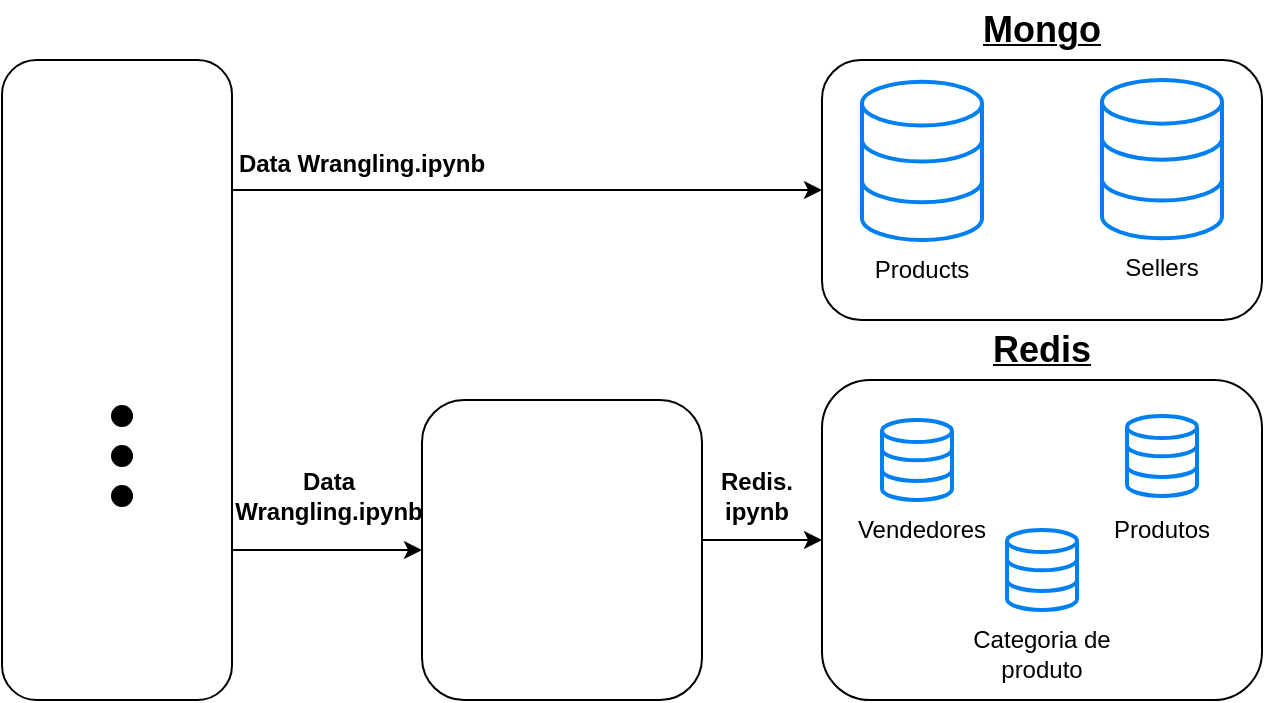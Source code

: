 <mxfile version="15.7.3" type="device"><diagram id="VkyG5TwRncsomFlQLA0_" name="Página-1"><mxGraphModel dx="1108" dy="593" grid="1" gridSize="10" guides="1" tooltips="1" connect="1" arrows="1" fold="1" page="1" pageScale="1" pageWidth="827" pageHeight="1169" math="0" shadow="0"><root><mxCell id="0"/><mxCell id="1" parent="0"/><mxCell id="-F7sBYtnYI9FAH3hp0U5-27" value="" style="edgeStyle=orthogonalEdgeStyle;rounded=0;orthogonalLoop=1;jettySize=auto;html=1;" parent="1" source="-F7sBYtnYI9FAH3hp0U5-26" target="-F7sBYtnYI9FAH3hp0U5-16" edge="1"><mxGeometry relative="1" as="geometry"><Array as="points"><mxPoint x="400" y="480"/><mxPoint x="400" y="480"/></Array></mxGeometry></mxCell><mxCell id="-F7sBYtnYI9FAH3hp0U5-26" value="" style="rounded=1;whiteSpace=wrap;html=1;strokeColor=#000000;fillColor=#FFFFFF;" parent="1" vertex="1"><mxGeometry x="230" y="410" width="140" height="150" as="geometry"/></mxCell><mxCell id="-F7sBYtnYI9FAH3hp0U5-19" style="edgeStyle=orthogonalEdgeStyle;rounded=0;orthogonalLoop=1;jettySize=auto;html=1;entryX=0;entryY=0.5;entryDx=0;entryDy=0;" parent="1" source="-F7sBYtnYI9FAH3hp0U5-14" target="-F7sBYtnYI9FAH3hp0U5-15" edge="1"><mxGeometry relative="1" as="geometry"><Array as="points"><mxPoint x="230" y="305"/><mxPoint x="230" y="305"/></Array></mxGeometry></mxCell><mxCell id="-F7sBYtnYI9FAH3hp0U5-20" style="edgeStyle=orthogonalEdgeStyle;rounded=0;orthogonalLoop=1;jettySize=auto;html=1;entryX=0;entryY=0.5;entryDx=0;entryDy=0;" parent="1" source="-F7sBYtnYI9FAH3hp0U5-14" target="-F7sBYtnYI9FAH3hp0U5-26" edge="1"><mxGeometry relative="1" as="geometry"><mxPoint x="200" y="480" as="targetPoint"/><Array as="points"><mxPoint x="190" y="485"/><mxPoint x="190" y="485"/></Array></mxGeometry></mxCell><mxCell id="-F7sBYtnYI9FAH3hp0U5-14" value="" style="rounded=1;whiteSpace=wrap;html=1;strokeColor=#000000;fillColor=#FFFFFF;" parent="1" vertex="1"><mxGeometry x="20" y="240" width="115" height="320" as="geometry"/></mxCell><mxCell id="-F7sBYtnYI9FAH3hp0U5-8" value="" style="shape=image;verticalLabelPosition=bottom;labelBackgroundColor=#ffffff;verticalAlign=top;aspect=fixed;imageAspect=0;image=https://cdn2.iconfinder.com/data/icons/flat-file-types-1-1/300/icon_file-CSV_plano-512.png;" parent="1" vertex="1"><mxGeometry x="45" y="250" width="57" height="57" as="geometry"/></mxCell><mxCell id="-F7sBYtnYI9FAH3hp0U5-9" value="" style="shape=image;verticalLabelPosition=bottom;labelBackgroundColor=#ffffff;verticalAlign=top;aspect=fixed;imageAspect=0;image=https://cdn2.iconfinder.com/data/icons/flat-file-types-1-1/300/icon_file-CSV_plano-512.png;" parent="1" vertex="1"><mxGeometry x="45" y="330" width="57" height="57" as="geometry"/></mxCell><mxCell id="-F7sBYtnYI9FAH3hp0U5-10" value="" style="shape=image;verticalLabelPosition=bottom;labelBackgroundColor=#ffffff;verticalAlign=top;aspect=fixed;imageAspect=0;image=https://cdn2.iconfinder.com/data/icons/flat-file-types-1-1/300/icon_file-CSV_plano-512.png;" parent="1" vertex="1"><mxGeometry x="45" y="490" width="57" height="57" as="geometry"/></mxCell><mxCell id="-F7sBYtnYI9FAH3hp0U5-11" value="" style="shape=ellipse;fillColor=#000000;strokeColor=#000000;html=1;sketch=0;" parent="1" vertex="1"><mxGeometry x="75" y="413" width="10" height="10" as="geometry"/></mxCell><mxCell id="-F7sBYtnYI9FAH3hp0U5-12" value="" style="shape=ellipse;fillColor=#000000;strokeColor=#000000;html=1;sketch=0;" parent="1" vertex="1"><mxGeometry x="75" y="433" width="10" height="10" as="geometry"/></mxCell><mxCell id="-F7sBYtnYI9FAH3hp0U5-13" value="" style="shape=ellipse;fillColor=#000000;strokeColor=#000000;html=1;sketch=0;" parent="1" vertex="1"><mxGeometry x="75" y="453" width="10" height="10" as="geometry"/></mxCell><mxCell id="-F7sBYtnYI9FAH3hp0U5-15" value="" style="rounded=1;whiteSpace=wrap;html=1;strokeColor=#000000;fillColor=#FFFFFF;" parent="1" vertex="1"><mxGeometry x="430" y="240" width="220" height="130" as="geometry"/></mxCell><mxCell id="-F7sBYtnYI9FAH3hp0U5-16" value="" style="rounded=1;whiteSpace=wrap;html=1;strokeColor=#000000;fillColor=#FFFFFF;" parent="1" vertex="1"><mxGeometry x="430" y="400" width="220" height="160" as="geometry"/></mxCell><mxCell id="-F7sBYtnYI9FAH3hp0U5-17" value="" style="html=1;verticalLabelPosition=bottom;align=center;labelBackgroundColor=#ffffff;verticalAlign=top;strokeWidth=2;strokeColor=#0080F0;shadow=0;dashed=0;shape=mxgraph.ios7.icons.data;fillColor=#FFFFFF;" parent="1" vertex="1"><mxGeometry x="450" y="250.9" width="60" height="79.1" as="geometry"/></mxCell><mxCell id="-F7sBYtnYI9FAH3hp0U5-18" value="" style="html=1;verticalLabelPosition=bottom;align=center;labelBackgroundColor=#ffffff;verticalAlign=top;strokeWidth=2;strokeColor=#0080F0;shadow=0;dashed=0;shape=mxgraph.ios7.icons.data;fillColor=#FFFFFF;" parent="1" vertex="1"><mxGeometry x="570" y="250" width="60" height="79.1" as="geometry"/></mxCell><mxCell id="-F7sBYtnYI9FAH3hp0U5-23" value="" style="shape=image;verticalLabelPosition=bottom;labelBackgroundColor=#ffffff;verticalAlign=top;aspect=fixed;imageAspect=0;image=https://cdn-icons-png.flaticon.com/512/136/136443.png;" parent="1" vertex="1"><mxGeometry x="240" y="460" width="55" height="55" as="geometry"/></mxCell><mxCell id="-F7sBYtnYI9FAH3hp0U5-24" value="" style="shape=image;verticalLabelPosition=bottom;labelBackgroundColor=#ffffff;verticalAlign=top;aspect=fixed;imageAspect=0;image=https://cdn-icons-png.flaticon.com/512/136/136443.png;" parent="1" vertex="1"><mxGeometry x="300" y="423" width="55" height="55" as="geometry"/></mxCell><mxCell id="-F7sBYtnYI9FAH3hp0U5-25" value="" style="shape=image;verticalLabelPosition=bottom;labelBackgroundColor=#ffffff;verticalAlign=top;aspect=fixed;imageAspect=0;image=https://cdn-icons-png.flaticon.com/512/136/136443.png;" parent="1" vertex="1"><mxGeometry x="300" y="496.5" width="55" height="55" as="geometry"/></mxCell><mxCell id="-F7sBYtnYI9FAH3hp0U5-29" value="" style="html=1;verticalLabelPosition=bottom;align=center;labelBackgroundColor=#ffffff;verticalAlign=top;strokeWidth=2;strokeColor=#0080F0;shadow=0;dashed=0;shape=mxgraph.ios7.icons.data;fillColor=#FFFFFF;" parent="1" vertex="1"><mxGeometry x="460" y="420" width="35" height="40" as="geometry"/></mxCell><mxCell id="-F7sBYtnYI9FAH3hp0U5-32" value="Products" style="text;html=1;strokeColor=none;fillColor=none;align=center;verticalAlign=middle;whiteSpace=wrap;rounded=0;" parent="1" vertex="1"><mxGeometry x="450" y="330" width="60" height="30" as="geometry"/></mxCell><mxCell id="-F7sBYtnYI9FAH3hp0U5-33" value="Sellers" style="text;html=1;strokeColor=none;fillColor=none;align=center;verticalAlign=middle;whiteSpace=wrap;rounded=0;" parent="1" vertex="1"><mxGeometry x="570" y="329.1" width="60" height="30" as="geometry"/></mxCell><mxCell id="-F7sBYtnYI9FAH3hp0U5-34" value="&lt;b&gt;Data Wrangling.ipynb&lt;/b&gt;" style="text;html=1;strokeColor=none;fillColor=none;align=center;verticalAlign=middle;whiteSpace=wrap;rounded=0;" parent="1" vertex="1"><mxGeometry x="135" y="277" width="130" height="30" as="geometry"/></mxCell><mxCell id="-F7sBYtnYI9FAH3hp0U5-36" value="&lt;b&gt;Data Wrangling.ipynb&lt;/b&gt;" style="text;html=1;strokeColor=none;fillColor=none;align=center;verticalAlign=middle;whiteSpace=wrap;rounded=0;" parent="1" vertex="1"><mxGeometry x="156" y="443" width="55" height="30" as="geometry"/></mxCell><mxCell id="-F7sBYtnYI9FAH3hp0U5-37" value="Vendedores" style="text;html=1;strokeColor=none;fillColor=none;align=center;verticalAlign=middle;whiteSpace=wrap;rounded=0;" parent="1" vertex="1"><mxGeometry x="450" y="460" width="60" height="30" as="geometry"/></mxCell><mxCell id="-F7sBYtnYI9FAH3hp0U5-38" value="Produtos" style="text;html=1;strokeColor=none;fillColor=none;align=center;verticalAlign=middle;whiteSpace=wrap;rounded=0;" parent="1" vertex="1"><mxGeometry x="570" y="460" width="60" height="30" as="geometry"/></mxCell><mxCell id="-F7sBYtnYI9FAH3hp0U5-39" value="Categoria de produto" style="text;html=1;strokeColor=none;fillColor=none;align=center;verticalAlign=middle;whiteSpace=wrap;rounded=0;" parent="1" vertex="1"><mxGeometry x="495" y="521.5" width="90" height="30" as="geometry"/></mxCell><mxCell id="-F7sBYtnYI9FAH3hp0U5-40" value="" style="html=1;verticalLabelPosition=bottom;align=center;labelBackgroundColor=#ffffff;verticalAlign=top;strokeWidth=2;strokeColor=#0080F0;shadow=0;dashed=0;shape=mxgraph.ios7.icons.data;fillColor=#FFFFFF;" parent="1" vertex="1"><mxGeometry x="582.5" y="418" width="35" height="40" as="geometry"/></mxCell><mxCell id="-F7sBYtnYI9FAH3hp0U5-42" value="" style="html=1;verticalLabelPosition=bottom;align=center;labelBackgroundColor=#ffffff;verticalAlign=top;strokeWidth=2;strokeColor=#0080F0;shadow=0;dashed=0;shape=mxgraph.ios7.icons.data;fillColor=#FFFFFF;" parent="1" vertex="1"><mxGeometry x="522.5" y="475" width="35" height="40" as="geometry"/></mxCell><mxCell id="-F7sBYtnYI9FAH3hp0U5-43" value="&lt;b&gt;Redis.&lt;br&gt;ipynb&lt;/b&gt;" style="text;html=1;strokeColor=none;fillColor=none;align=center;verticalAlign=middle;whiteSpace=wrap;rounded=0;" parent="1" vertex="1"><mxGeometry x="370" y="443" width="55" height="30" as="geometry"/></mxCell><mxCell id="pNGFmOrHyjit3vsaAUf7-1" value="&lt;b&gt;&lt;u&gt;&lt;font style=&quot;font-size: 18px&quot;&gt;Mongo&lt;/font&gt;&lt;/u&gt;&lt;/b&gt;" style="text;html=1;strokeColor=none;fillColor=none;align=center;verticalAlign=middle;whiteSpace=wrap;rounded=0;" vertex="1" parent="1"><mxGeometry x="510" y="210" width="60" height="30" as="geometry"/></mxCell><mxCell id="pNGFmOrHyjit3vsaAUf7-2" value="&lt;font style=&quot;font-size: 18px&quot;&gt;&lt;b&gt;&lt;u&gt;Redis&lt;/u&gt;&lt;/b&gt;&lt;/font&gt;" style="text;html=1;strokeColor=none;fillColor=none;align=center;verticalAlign=middle;whiteSpace=wrap;rounded=0;" vertex="1" parent="1"><mxGeometry x="510" y="370" width="60" height="30" as="geometry"/></mxCell></root></mxGraphModel></diagram></mxfile>